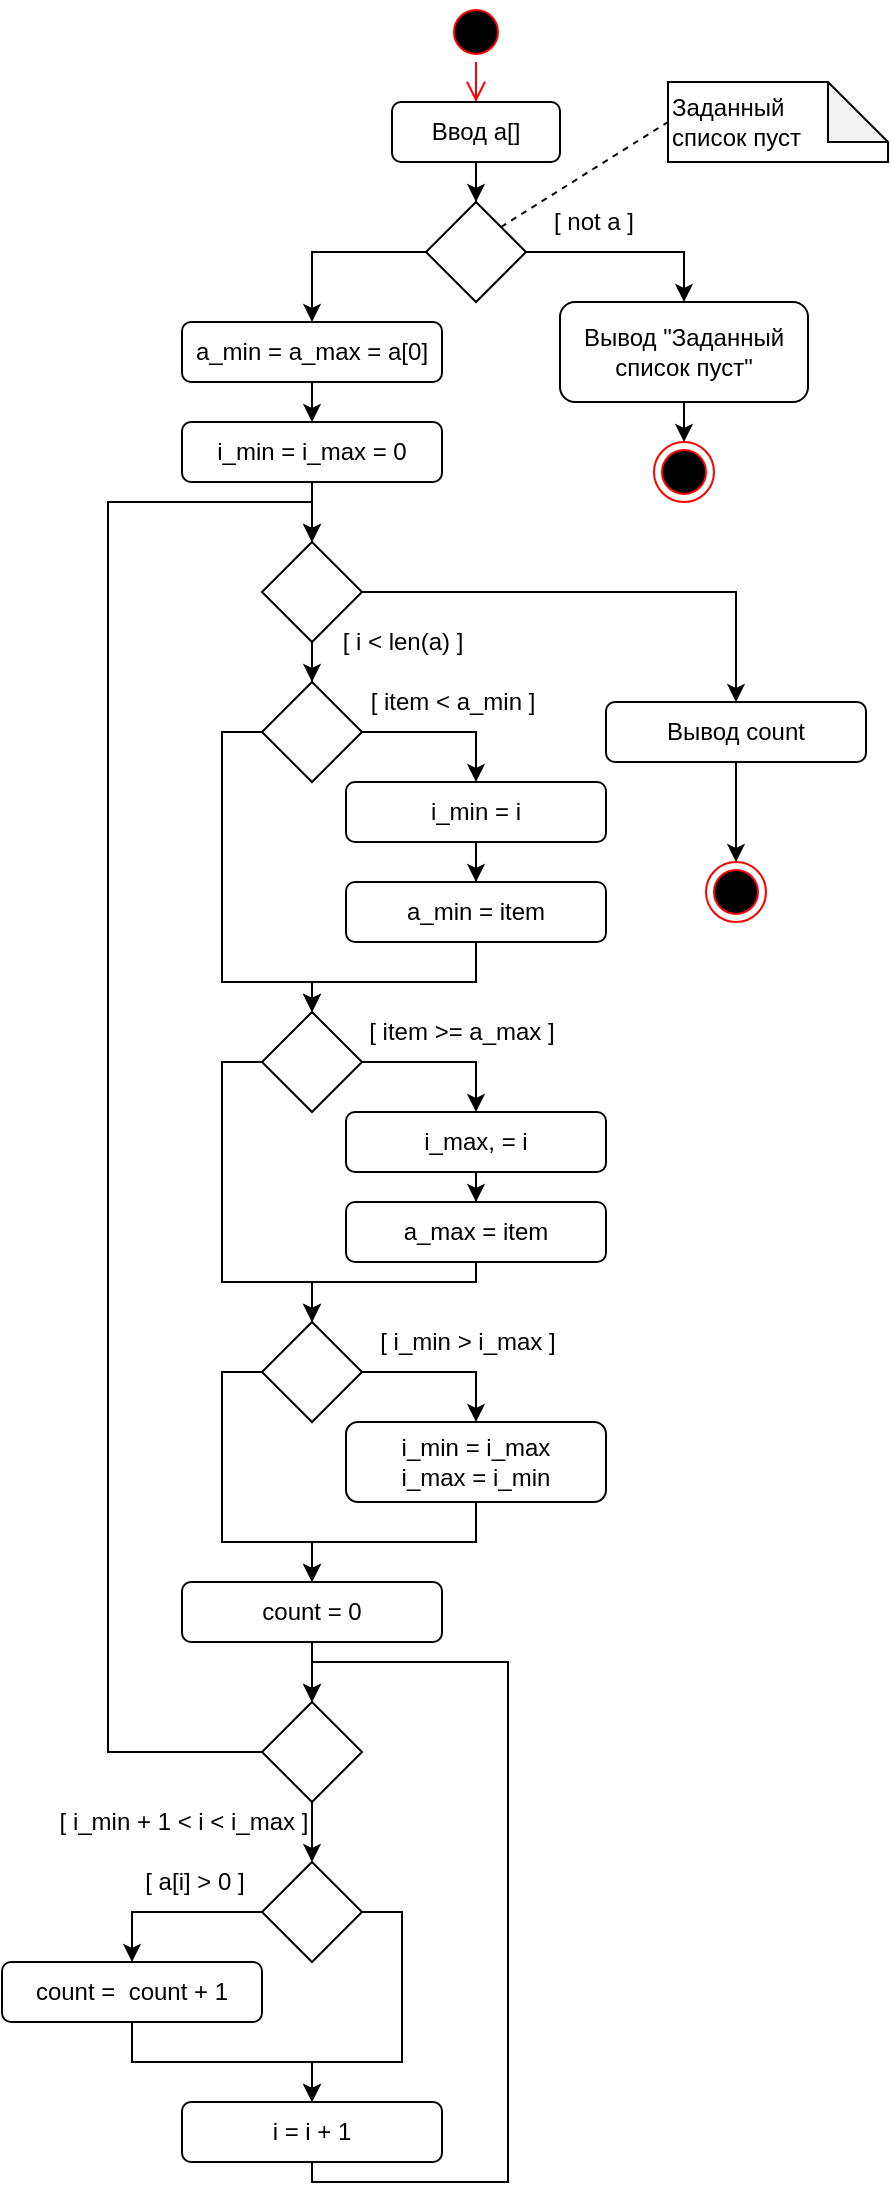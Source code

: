 <mxfile version="14.1.8" type="device"><diagram id="vWdL0Jk9WdEtqpnR3T7X" name="Страница 1"><mxGraphModel dx="918" dy="568" grid="1" gridSize="10" guides="1" tooltips="1" connect="1" arrows="1" fold="1" page="1" pageScale="1" pageWidth="827" pageHeight="1169" math="0" shadow="0"><root><mxCell id="0"/><mxCell id="1" parent="0"/><mxCell id="v7Ne0G85iikF-rtu7Ajw-1" value="" style="ellipse;html=1;shape=startState;fillColor=#000000;strokeColor=#ff0000;labelBackgroundColor=none;fontFamily=Helvetica;" parent="1" vertex="1"><mxGeometry x="399" y="60" width="30" height="30" as="geometry"/></mxCell><mxCell id="v7Ne0G85iikF-rtu7Ajw-2" value="" style="edgeStyle=orthogonalEdgeStyle;html=1;verticalAlign=bottom;endArrow=open;endSize=8;strokeColor=#ff0000;fontFamily=Helvetica;entryX=0.5;entryY=0;entryDx=0;entryDy=0;labelBackgroundColor=none;" parent="1" source="v7Ne0G85iikF-rtu7Ajw-1" target="v7Ne0G85iikF-rtu7Ajw-4" edge="1"><mxGeometry relative="1" as="geometry"><mxPoint x="414" y="150" as="targetPoint"/></mxGeometry></mxCell><mxCell id="v7Ne0G85iikF-rtu7Ajw-3" value="" style="ellipse;html=1;shape=endState;fillColor=#000000;strokeColor=#ff0000;labelBackgroundColor=none;fontFamily=Helvetica;" parent="1" vertex="1"><mxGeometry x="529" y="490" width="30" height="30" as="geometry"/></mxCell><mxCell id="v7Ne0G85iikF-rtu7Ajw-8" style="edgeStyle=orthogonalEdgeStyle;rounded=0;orthogonalLoop=1;jettySize=auto;html=1;exitX=0.5;exitY=1;exitDx=0;exitDy=0;fontFamily=Helvetica;labelBackgroundColor=none;" parent="1" source="v7Ne0G85iikF-rtu7Ajw-4" target="v7Ne0G85iikF-rtu7Ajw-5" edge="1"><mxGeometry relative="1" as="geometry"/></mxCell><mxCell id="v7Ne0G85iikF-rtu7Ajw-4" value="Ввод a[]" style="rounded=1;whiteSpace=wrap;html=1;labelBackgroundColor=none;fontFamily=Helvetica;" parent="1" vertex="1"><mxGeometry x="372" y="110" width="84" height="30" as="geometry"/></mxCell><mxCell id="WaoRo5eqz4rbZK8R14fx-2" style="edgeStyle=orthogonalEdgeStyle;rounded=0;orthogonalLoop=1;jettySize=auto;html=1;exitX=1;exitY=0.5;exitDx=0;exitDy=0;entryX=0.5;entryY=0;entryDx=0;entryDy=0;fontFamily=Helvetica;labelBackgroundColor=none;" edge="1" parent="1" source="v7Ne0G85iikF-rtu7Ajw-5" target="WaoRo5eqz4rbZK8R14fx-1"><mxGeometry relative="1" as="geometry"/></mxCell><mxCell id="WaoRo5eqz4rbZK8R14fx-9" style="edgeStyle=orthogonalEdgeStyle;rounded=0;orthogonalLoop=1;jettySize=auto;html=1;exitX=0;exitY=0.5;exitDx=0;exitDy=0;fontFamily=Helvetica;labelBackgroundColor=none;" edge="1" parent="1" source="v7Ne0G85iikF-rtu7Ajw-5" target="WaoRo5eqz4rbZK8R14fx-7"><mxGeometry relative="1" as="geometry"/></mxCell><mxCell id="v7Ne0G85iikF-rtu7Ajw-5" value="" style="rhombus;whiteSpace=wrap;html=1;labelBackgroundColor=none;fontFamily=Helvetica;" parent="1" vertex="1"><mxGeometry x="389" y="160" width="50" height="50" as="geometry"/></mxCell><mxCell id="v7Ne0G85iikF-rtu7Ajw-6" value="" style="ellipse;html=1;shape=endState;fillColor=#000000;strokeColor=#ff0000;labelBackgroundColor=none;fontFamily=Helvetica;" parent="1" vertex="1"><mxGeometry x="503" y="280" width="30" height="30" as="geometry"/></mxCell><mxCell id="WaoRo5eqz4rbZK8R14fx-3" style="edgeStyle=orthogonalEdgeStyle;rounded=0;orthogonalLoop=1;jettySize=auto;html=1;exitX=0.5;exitY=1;exitDx=0;exitDy=0;entryX=0.5;entryY=0;entryDx=0;entryDy=0;fontFamily=Helvetica;labelBackgroundColor=none;" edge="1" parent="1" source="WaoRo5eqz4rbZK8R14fx-1" target="v7Ne0G85iikF-rtu7Ajw-6"><mxGeometry relative="1" as="geometry"/></mxCell><mxCell id="WaoRo5eqz4rbZK8R14fx-1" value="Вывод &quot;&lt;span style=&quot;&quot;&gt;Заданный список пуст&quot;&lt;/span&gt;" style="rounded=1;whiteSpace=wrap;html=1;labelBackgroundColor=none;fontFamily=Helvetica;" vertex="1" parent="1"><mxGeometry x="456" y="210" width="124" height="50" as="geometry"/></mxCell><mxCell id="WaoRo5eqz4rbZK8R14fx-4" value="[ not a ]" style="text;html=1;strokeColor=none;fillColor=none;align=center;verticalAlign=middle;whiteSpace=wrap;rounded=0;labelBackgroundColor=none;fontFamily=Helvetica;" vertex="1" parent="1"><mxGeometry x="443" y="160" width="60" height="20" as="geometry"/></mxCell><mxCell id="WaoRo5eqz4rbZK8R14fx-5" value="Заданный &lt;br&gt;список пуст" style="shape=note;whiteSpace=wrap;html=1;backgroundOutline=1;darkOpacity=0.05;labelBackgroundColor=none;fontFamily=Helvetica;align=left;" vertex="1" parent="1"><mxGeometry x="510" y="100" width="110" height="40" as="geometry"/></mxCell><mxCell id="WaoRo5eqz4rbZK8R14fx-6" value="" style="endArrow=none;dashed=1;html=1;fontFamily=Helvetica;entryX=0;entryY=0.5;entryDx=0;entryDy=0;entryPerimeter=0;exitX=1;exitY=0;exitDx=0;exitDy=0;labelBackgroundColor=none;" edge="1" parent="1" source="v7Ne0G85iikF-rtu7Ajw-5" target="WaoRo5eqz4rbZK8R14fx-5"><mxGeometry width="50" height="50" relative="1" as="geometry"><mxPoint x="390" y="340" as="sourcePoint"/><mxPoint x="440" y="290" as="targetPoint"/></mxGeometry></mxCell><mxCell id="WaoRo5eqz4rbZK8R14fx-10" style="edgeStyle=orthogonalEdgeStyle;rounded=0;orthogonalLoop=1;jettySize=auto;html=1;exitX=0.5;exitY=1;exitDx=0;exitDy=0;entryX=0.5;entryY=0;entryDx=0;entryDy=0;fontFamily=Helvetica;labelBackgroundColor=none;" edge="1" parent="1" source="WaoRo5eqz4rbZK8R14fx-7" target="WaoRo5eqz4rbZK8R14fx-8"><mxGeometry relative="1" as="geometry"/></mxCell><mxCell id="WaoRo5eqz4rbZK8R14fx-7" value="&lt;div style=&quot;&quot;&gt;a_min = a_max = a[&lt;span style=&quot;&quot;&gt;0&lt;/span&gt;]&lt;/div&gt;" style="rounded=1;whiteSpace=wrap;html=1;labelBackgroundColor=none;fontFamily=Helvetica;" vertex="1" parent="1"><mxGeometry x="267" y="220" width="130" height="30" as="geometry"/></mxCell><mxCell id="WaoRo5eqz4rbZK8R14fx-13" style="edgeStyle=orthogonalEdgeStyle;rounded=0;orthogonalLoop=1;jettySize=auto;html=1;exitX=0.5;exitY=1;exitDx=0;exitDy=0;entryX=0.5;entryY=0;entryDx=0;entryDy=0;fontFamily=Helvetica;labelBackgroundColor=none;" edge="1" parent="1" source="WaoRo5eqz4rbZK8R14fx-8" target="WaoRo5eqz4rbZK8R14fx-12"><mxGeometry relative="1" as="geometry"/></mxCell><mxCell id="WaoRo5eqz4rbZK8R14fx-8" value="&lt;div style=&quot;&quot;&gt;i_min = i_max = &lt;span style=&quot;&quot;&gt;0&lt;/span&gt;&lt;/div&gt;" style="rounded=1;whiteSpace=wrap;html=1;labelBackgroundColor=none;fontFamily=Helvetica;" vertex="1" parent="1"><mxGeometry x="267" y="270" width="130" height="30" as="geometry"/></mxCell><mxCell id="WaoRo5eqz4rbZK8R14fx-17" style="edgeStyle=orthogonalEdgeStyle;rounded=0;orthogonalLoop=1;jettySize=auto;html=1;exitX=1;exitY=0.5;exitDx=0;exitDy=0;entryX=0.5;entryY=0;entryDx=0;entryDy=0;fontFamily=Helvetica;labelBackgroundColor=none;" edge="1" parent="1" source="WaoRo5eqz4rbZK8R14fx-12" target="WaoRo5eqz4rbZK8R14fx-16"><mxGeometry relative="1" as="geometry"/></mxCell><mxCell id="WaoRo5eqz4rbZK8R14fx-36" style="edgeStyle=orthogonalEdgeStyle;rounded=0;orthogonalLoop=1;jettySize=auto;html=1;exitX=0.5;exitY=1;exitDx=0;exitDy=0;fontFamily=Helvetica;labelBackgroundColor=none;" edge="1" parent="1" source="WaoRo5eqz4rbZK8R14fx-12" target="WaoRo5eqz4rbZK8R14fx-20"><mxGeometry relative="1" as="geometry"/></mxCell><mxCell id="WaoRo5eqz4rbZK8R14fx-12" value="" style="rhombus;whiteSpace=wrap;html=1;labelBackgroundColor=none;fontFamily=Helvetica;" vertex="1" parent="1"><mxGeometry x="307" y="330" width="50" height="50" as="geometry"/></mxCell><mxCell id="WaoRo5eqz4rbZK8R14fx-18" style="edgeStyle=orthogonalEdgeStyle;rounded=0;orthogonalLoop=1;jettySize=auto;html=1;exitX=0.5;exitY=1;exitDx=0;exitDy=0;entryX=0.5;entryY=0;entryDx=0;entryDy=0;fontFamily=Helvetica;labelBackgroundColor=none;" edge="1" parent="1" source="WaoRo5eqz4rbZK8R14fx-16" target="v7Ne0G85iikF-rtu7Ajw-3"><mxGeometry relative="1" as="geometry"/></mxCell><mxCell id="WaoRo5eqz4rbZK8R14fx-16" value="&lt;div&gt;Вывод count&lt;/div&gt;" style="rounded=1;whiteSpace=wrap;html=1;labelBackgroundColor=none;fontFamily=Helvetica;" vertex="1" parent="1"><mxGeometry x="479" y="410" width="130" height="30" as="geometry"/></mxCell><mxCell id="WaoRo5eqz4rbZK8R14fx-19" value="[ i &amp;lt; len(a) ]" style="text;html=1;strokeColor=none;fillColor=none;align=center;verticalAlign=middle;whiteSpace=wrap;rounded=0;labelBackgroundColor=none;fontFamily=Helvetica;" vertex="1" parent="1"><mxGeometry x="341" y="370" width="73" height="20" as="geometry"/></mxCell><mxCell id="WaoRo5eqz4rbZK8R14fx-23" style="edgeStyle=orthogonalEdgeStyle;rounded=0;orthogonalLoop=1;jettySize=auto;html=1;exitX=1;exitY=0.5;exitDx=0;exitDy=0;entryX=0.5;entryY=0;entryDx=0;entryDy=0;fontFamily=Helvetica;labelBackgroundColor=none;" edge="1" parent="1" source="WaoRo5eqz4rbZK8R14fx-20" target="WaoRo5eqz4rbZK8R14fx-21"><mxGeometry relative="1" as="geometry"/></mxCell><mxCell id="WaoRo5eqz4rbZK8R14fx-28" style="edgeStyle=orthogonalEdgeStyle;rounded=0;orthogonalLoop=1;jettySize=auto;html=1;exitX=0;exitY=0.5;exitDx=0;exitDy=0;entryX=0.5;entryY=0;entryDx=0;entryDy=0;fontFamily=Helvetica;labelBackgroundColor=none;" edge="1" parent="1" source="WaoRo5eqz4rbZK8R14fx-20" target="WaoRo5eqz4rbZK8R14fx-26"><mxGeometry relative="1" as="geometry"><Array as="points"><mxPoint x="287" y="425"/><mxPoint x="287" y="550"/><mxPoint x="332" y="550"/></Array></mxGeometry></mxCell><mxCell id="WaoRo5eqz4rbZK8R14fx-20" value="" style="rhombus;whiteSpace=wrap;html=1;labelBackgroundColor=none;fontFamily=Helvetica;" vertex="1" parent="1"><mxGeometry x="307" y="400" width="50" height="50" as="geometry"/></mxCell><mxCell id="WaoRo5eqz4rbZK8R14fx-25" style="edgeStyle=orthogonalEdgeStyle;rounded=0;orthogonalLoop=1;jettySize=auto;html=1;exitX=0.5;exitY=1;exitDx=0;exitDy=0;fontFamily=Helvetica;labelBackgroundColor=none;" edge="1" parent="1" source="WaoRo5eqz4rbZK8R14fx-21" target="WaoRo5eqz4rbZK8R14fx-24"><mxGeometry relative="1" as="geometry"/></mxCell><mxCell id="WaoRo5eqz4rbZK8R14fx-21" value="&lt;div style=&quot;&quot;&gt;&lt;span style=&quot;&quot;&gt;i_min&lt;/span&gt;&lt;font&gt; &lt;/font&gt;&lt;font&gt;= i&lt;/font&gt;&lt;/div&gt;" style="rounded=1;whiteSpace=wrap;html=1;labelBackgroundColor=none;fontFamily=Helvetica;" vertex="1" parent="1"><mxGeometry x="349" y="450" width="130" height="30" as="geometry"/></mxCell><mxCell id="WaoRo5eqz4rbZK8R14fx-22" value="&lt;div&gt;[ item &amp;lt; a_min ]&lt;/div&gt;" style="text;whiteSpace=wrap;html=1;fontFamily=Helvetica;verticalAlign=middle;align=center;labelBackgroundColor=none;" vertex="1" parent="1"><mxGeometry x="357" y="400" width="91" height="20" as="geometry"/></mxCell><mxCell id="WaoRo5eqz4rbZK8R14fx-27" style="edgeStyle=orthogonalEdgeStyle;rounded=0;orthogonalLoop=1;jettySize=auto;html=1;exitX=0.5;exitY=1;exitDx=0;exitDy=0;entryX=0.5;entryY=0;entryDx=0;entryDy=0;fontFamily=Helvetica;labelBackgroundColor=none;" edge="1" parent="1" source="WaoRo5eqz4rbZK8R14fx-24" target="WaoRo5eqz4rbZK8R14fx-26"><mxGeometry relative="1" as="geometry"/></mxCell><mxCell id="WaoRo5eqz4rbZK8R14fx-24" value="&lt;div style=&quot;&quot;&gt;a_min = item&lt;/div&gt;" style="rounded=1;whiteSpace=wrap;html=1;labelBackgroundColor=none;fontFamily=Helvetica;" vertex="1" parent="1"><mxGeometry x="349" y="500" width="130" height="30" as="geometry"/></mxCell><mxCell id="WaoRo5eqz4rbZK8R14fx-35" style="edgeStyle=orthogonalEdgeStyle;rounded=0;orthogonalLoop=1;jettySize=auto;html=1;exitX=1;exitY=0.5;exitDx=0;exitDy=0;entryX=0.5;entryY=0;entryDx=0;entryDy=0;fontFamily=Helvetica;labelBackgroundColor=none;" edge="1" parent="1" source="WaoRo5eqz4rbZK8R14fx-26" target="WaoRo5eqz4rbZK8R14fx-33"><mxGeometry relative="1" as="geometry"/></mxCell><mxCell id="WaoRo5eqz4rbZK8R14fx-43" style="edgeStyle=orthogonalEdgeStyle;rounded=0;orthogonalLoop=1;jettySize=auto;html=1;exitX=0;exitY=0.5;exitDx=0;exitDy=0;entryX=0.5;entryY=0;entryDx=0;entryDy=0;fontFamily=Helvetica;labelBackgroundColor=none;" edge="1" parent="1" source="WaoRo5eqz4rbZK8R14fx-26" target="WaoRo5eqz4rbZK8R14fx-38"><mxGeometry relative="1" as="geometry"><Array as="points"><mxPoint x="287" y="590"/><mxPoint x="287" y="700"/><mxPoint x="332" y="700"/></Array></mxGeometry></mxCell><mxCell id="WaoRo5eqz4rbZK8R14fx-26" value="" style="rhombus;whiteSpace=wrap;html=1;labelBackgroundColor=none;fontFamily=Helvetica;" vertex="1" parent="1"><mxGeometry x="307" y="565" width="50" height="50" as="geometry"/></mxCell><mxCell id="WaoRo5eqz4rbZK8R14fx-29" value="&lt;div&gt;[ item &amp;gt;= a_max ]&lt;/div&gt;" style="text;whiteSpace=wrap;html=1;fontFamily=Helvetica;verticalAlign=middle;align=center;labelBackgroundColor=none;" vertex="1" parent="1"><mxGeometry x="354" y="565" width="106" height="20" as="geometry"/></mxCell><mxCell id="WaoRo5eqz4rbZK8R14fx-32" style="edgeStyle=orthogonalEdgeStyle;rounded=0;orthogonalLoop=1;jettySize=auto;html=1;exitX=0.5;exitY=1;exitDx=0;exitDy=0;fontFamily=Helvetica;labelBackgroundColor=none;" edge="1" parent="1" source="WaoRo5eqz4rbZK8R14fx-33" target="WaoRo5eqz4rbZK8R14fx-34"><mxGeometry relative="1" as="geometry"/></mxCell><mxCell id="WaoRo5eqz4rbZK8R14fx-33" value="&lt;div style=&quot;&quot;&gt;i_max&lt;span style=&quot;&quot;&gt;, &lt;/span&gt;= i&lt;/div&gt;" style="rounded=1;whiteSpace=wrap;html=1;labelBackgroundColor=none;fontFamily=Helvetica;" vertex="1" parent="1"><mxGeometry x="349" y="615" width="130" height="30" as="geometry"/></mxCell><mxCell id="WaoRo5eqz4rbZK8R14fx-45" style="edgeStyle=orthogonalEdgeStyle;rounded=0;orthogonalLoop=1;jettySize=auto;html=1;exitX=0.5;exitY=1;exitDx=0;exitDy=0;entryX=0.5;entryY=0;entryDx=0;entryDy=0;fontFamily=Helvetica;labelBackgroundColor=none;" edge="1" parent="1" source="WaoRo5eqz4rbZK8R14fx-34" target="WaoRo5eqz4rbZK8R14fx-38"><mxGeometry relative="1" as="geometry"><Array as="points"><mxPoint x="414" y="700"/><mxPoint x="332" y="700"/></Array></mxGeometry></mxCell><mxCell id="WaoRo5eqz4rbZK8R14fx-34" value="&lt;div style=&quot;&quot;&gt;a_max = item&lt;/div&gt;" style="rounded=1;whiteSpace=wrap;html=1;labelBackgroundColor=none;fontFamily=Helvetica;" vertex="1" parent="1"><mxGeometry x="349" y="660" width="130" height="30" as="geometry"/></mxCell><mxCell id="WaoRo5eqz4rbZK8R14fx-37" style="edgeStyle=orthogonalEdgeStyle;rounded=0;orthogonalLoop=1;jettySize=auto;html=1;exitX=1;exitY=0.5;exitDx=0;exitDy=0;entryX=0.5;entryY=0;entryDx=0;entryDy=0;fontFamily=Helvetica;labelBackgroundColor=none;" edge="1" parent="1" source="WaoRo5eqz4rbZK8R14fx-38" target="WaoRo5eqz4rbZK8R14fx-41"><mxGeometry relative="1" as="geometry"/></mxCell><mxCell id="WaoRo5eqz4rbZK8R14fx-49" style="edgeStyle=orthogonalEdgeStyle;rounded=0;orthogonalLoop=1;jettySize=auto;html=1;exitX=0;exitY=0.5;exitDx=0;exitDy=0;entryX=0.5;entryY=0;entryDx=0;entryDy=0;fontFamily=Helvetica;labelBackgroundColor=none;" edge="1" parent="1" source="WaoRo5eqz4rbZK8R14fx-38" target="WaoRo5eqz4rbZK8R14fx-48"><mxGeometry relative="1" as="geometry"><Array as="points"><mxPoint x="287" y="745"/><mxPoint x="287" y="830"/><mxPoint x="332" y="830"/></Array></mxGeometry></mxCell><mxCell id="WaoRo5eqz4rbZK8R14fx-38" value="" style="rhombus;whiteSpace=wrap;html=1;labelBackgroundColor=none;fontFamily=Helvetica;" vertex="1" parent="1"><mxGeometry x="307" y="720" width="50" height="50" as="geometry"/></mxCell><mxCell id="WaoRo5eqz4rbZK8R14fx-39" value="&lt;div&gt;&lt;div&gt;[ i_min &amp;gt; i_max ]&lt;/div&gt;&lt;/div&gt;" style="text;whiteSpace=wrap;html=1;fontFamily=Helvetica;verticalAlign=middle;align=center;labelBackgroundColor=none;" vertex="1" parent="1"><mxGeometry x="357" y="720" width="106" height="20" as="geometry"/></mxCell><mxCell id="WaoRo5eqz4rbZK8R14fx-40" style="edgeStyle=orthogonalEdgeStyle;rounded=0;orthogonalLoop=1;jettySize=auto;html=1;exitX=0.5;exitY=1;exitDx=0;exitDy=0;fontFamily=Helvetica;labelBackgroundColor=none;entryX=0.5;entryY=0;entryDx=0;entryDy=0;" edge="1" parent="1" source="WaoRo5eqz4rbZK8R14fx-41" target="WaoRo5eqz4rbZK8R14fx-48"><mxGeometry relative="1" as="geometry"><mxPoint x="420" y="910" as="targetPoint"/><Array as="points"><mxPoint x="414" y="830"/><mxPoint x="332" y="830"/></Array></mxGeometry></mxCell><mxCell id="WaoRo5eqz4rbZK8R14fx-41" value="&lt;div style=&quot;&quot;&gt;i_min&lt;span style=&quot;&quot;&gt; &lt;/span&gt;= i_max&lt;/div&gt;&lt;div style=&quot;&quot;&gt;&lt;div style=&quot;&quot;&gt;i_max = i_min&lt;/div&gt;&lt;/div&gt;" style="rounded=1;whiteSpace=wrap;html=1;labelBackgroundColor=none;fontFamily=Helvetica;" vertex="1" parent="1"><mxGeometry x="349" y="770" width="130" height="40" as="geometry"/></mxCell><mxCell id="WaoRo5eqz4rbZK8R14fx-55" style="edgeStyle=orthogonalEdgeStyle;rounded=0;orthogonalLoop=1;jettySize=auto;html=1;exitX=0.5;exitY=1;exitDx=0;exitDy=0;entryX=0.5;entryY=0;entryDx=0;entryDy=0;labelBackgroundColor=none;fontFamily=Helvetica;fontColor=#000000;" edge="1" parent="1" source="WaoRo5eqz4rbZK8R14fx-48" target="WaoRo5eqz4rbZK8R14fx-53"><mxGeometry relative="1" as="geometry"/></mxCell><mxCell id="WaoRo5eqz4rbZK8R14fx-48" value="&lt;div style=&quot;&quot;&gt;count = &lt;span style=&quot;&quot;&gt;0&lt;/span&gt;&lt;/div&gt;" style="rounded=1;whiteSpace=wrap;html=1;labelBackgroundColor=none;fontFamily=Helvetica;" vertex="1" parent="1"><mxGeometry x="267" y="850" width="130" height="30" as="geometry"/></mxCell><mxCell id="WaoRo5eqz4rbZK8R14fx-54" style="edgeStyle=orthogonalEdgeStyle;rounded=0;orthogonalLoop=1;jettySize=auto;html=1;exitX=0;exitY=0.5;exitDx=0;exitDy=0;entryX=0.5;entryY=0;entryDx=0;entryDy=0;labelBackgroundColor=none;fontFamily=Helvetica;fontColor=#000000;" edge="1" parent="1" source="WaoRo5eqz4rbZK8R14fx-53" target="WaoRo5eqz4rbZK8R14fx-12"><mxGeometry relative="1" as="geometry"><Array as="points"><mxPoint x="230" y="935"/><mxPoint x="230" y="310"/><mxPoint x="332" y="310"/></Array></mxGeometry></mxCell><mxCell id="WaoRo5eqz4rbZK8R14fx-60" style="edgeStyle=orthogonalEdgeStyle;rounded=0;orthogonalLoop=1;jettySize=auto;html=1;exitX=0.5;exitY=1;exitDx=0;exitDy=0;entryX=0.5;entryY=0;entryDx=0;entryDy=0;labelBackgroundColor=none;fontFamily=Helvetica;fontColor=#000000;" edge="1" parent="1" source="WaoRo5eqz4rbZK8R14fx-53" target="WaoRo5eqz4rbZK8R14fx-58"><mxGeometry relative="1" as="geometry"/></mxCell><mxCell id="WaoRo5eqz4rbZK8R14fx-53" value="" style="rhombus;whiteSpace=wrap;html=1;labelBackgroundColor=none;fontFamily=Helvetica;" vertex="1" parent="1"><mxGeometry x="307" y="910" width="50" height="50" as="geometry"/></mxCell><mxCell id="WaoRo5eqz4rbZK8R14fx-63" style="edgeStyle=orthogonalEdgeStyle;rounded=0;orthogonalLoop=1;jettySize=auto;html=1;exitX=0;exitY=0.5;exitDx=0;exitDy=0;entryX=0.5;entryY=0;entryDx=0;entryDy=0;labelBackgroundColor=none;fontFamily=Helvetica;fontColor=#000000;" edge="1" parent="1" source="WaoRo5eqz4rbZK8R14fx-58" target="WaoRo5eqz4rbZK8R14fx-62"><mxGeometry relative="1" as="geometry"/></mxCell><mxCell id="WaoRo5eqz4rbZK8R14fx-68" style="edgeStyle=orthogonalEdgeStyle;rounded=0;orthogonalLoop=1;jettySize=auto;html=1;entryX=0.5;entryY=0;entryDx=0;entryDy=0;labelBackgroundColor=none;fontFamily=Helvetica;fontColor=#000000;exitX=1;exitY=0.5;exitDx=0;exitDy=0;" edge="1" parent="1" source="WaoRo5eqz4rbZK8R14fx-58" target="WaoRo5eqz4rbZK8R14fx-65"><mxGeometry relative="1" as="geometry"><Array as="points"><mxPoint x="377" y="1015"/><mxPoint x="377" y="1090"/><mxPoint x="332" y="1090"/></Array></mxGeometry></mxCell><mxCell id="WaoRo5eqz4rbZK8R14fx-58" value="" style="rhombus;whiteSpace=wrap;html=1;labelBackgroundColor=none;fontFamily=Helvetica;" vertex="1" parent="1"><mxGeometry x="307" y="990" width="50" height="50" as="geometry"/></mxCell><mxCell id="WaoRo5eqz4rbZK8R14fx-61" value="&lt;div&gt;&lt;div&gt;[ i_min + 1 &amp;lt; i &amp;lt; i_max ]&lt;/div&gt;&lt;/div&gt;" style="text;whiteSpace=wrap;html=1;fontFamily=Helvetica;verticalAlign=middle;align=center;labelBackgroundColor=none;" vertex="1" parent="1"><mxGeometry x="200" y="960" width="136" height="20" as="geometry"/></mxCell><mxCell id="WaoRo5eqz4rbZK8R14fx-66" style="edgeStyle=orthogonalEdgeStyle;rounded=0;orthogonalLoop=1;jettySize=auto;html=1;exitX=0.5;exitY=1;exitDx=0;exitDy=0;entryX=0.5;entryY=0;entryDx=0;entryDy=0;labelBackgroundColor=none;fontFamily=Helvetica;fontColor=#000000;" edge="1" parent="1" source="WaoRo5eqz4rbZK8R14fx-62" target="WaoRo5eqz4rbZK8R14fx-65"><mxGeometry relative="1" as="geometry"><Array as="points"><mxPoint x="242" y="1090"/><mxPoint x="332" y="1090"/></Array></mxGeometry></mxCell><mxCell id="WaoRo5eqz4rbZK8R14fx-62" value="&lt;div&gt;count =&amp;nbsp; count + 1&lt;/div&gt;" style="rounded=1;whiteSpace=wrap;html=1;labelBackgroundColor=none;fontFamily=Helvetica;" vertex="1" parent="1"><mxGeometry x="177" y="1040" width="130" height="30" as="geometry"/></mxCell><mxCell id="WaoRo5eqz4rbZK8R14fx-64" value="&lt;div&gt;&lt;div&gt;[ a[i] &amp;gt; 0 ]&lt;/div&gt;&lt;/div&gt;" style="text;whiteSpace=wrap;html=1;fontFamily=Helvetica;verticalAlign=middle;align=center;labelBackgroundColor=none;" vertex="1" parent="1"><mxGeometry x="240" y="990" width="67" height="20" as="geometry"/></mxCell><mxCell id="WaoRo5eqz4rbZK8R14fx-67" style="edgeStyle=orthogonalEdgeStyle;rounded=0;orthogonalLoop=1;jettySize=auto;html=1;exitX=0.5;exitY=1;exitDx=0;exitDy=0;entryX=0.5;entryY=0;entryDx=0;entryDy=0;labelBackgroundColor=none;fontFamily=Helvetica;fontColor=#000000;" edge="1" parent="1" source="WaoRo5eqz4rbZK8R14fx-65" target="WaoRo5eqz4rbZK8R14fx-53"><mxGeometry relative="1" as="geometry"><Array as="points"><mxPoint x="332" y="1150"/><mxPoint x="430" y="1150"/><mxPoint x="430" y="890"/><mxPoint x="332" y="890"/></Array></mxGeometry></mxCell><mxCell id="WaoRo5eqz4rbZK8R14fx-65" value="&lt;div&gt;i = i + 1&lt;/div&gt;" style="rounded=1;whiteSpace=wrap;html=1;labelBackgroundColor=none;fontFamily=Helvetica;" vertex="1" parent="1"><mxGeometry x="267" y="1110" width="130" height="30" as="geometry"/></mxCell></root></mxGraphModel></diagram></mxfile>